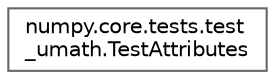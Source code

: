 digraph "Graphical Class Hierarchy"
{
 // LATEX_PDF_SIZE
  bgcolor="transparent";
  edge [fontname=Helvetica,fontsize=10,labelfontname=Helvetica,labelfontsize=10];
  node [fontname=Helvetica,fontsize=10,shape=box,height=0.2,width=0.4];
  rankdir="LR";
  Node0 [id="Node000000",label="numpy.core.tests.test\l_umath.TestAttributes",height=0.2,width=0.4,color="grey40", fillcolor="white", style="filled",URL="$d6/d4b/classnumpy_1_1core_1_1tests_1_1test__umath_1_1TestAttributes.html",tooltip=" "];
}
